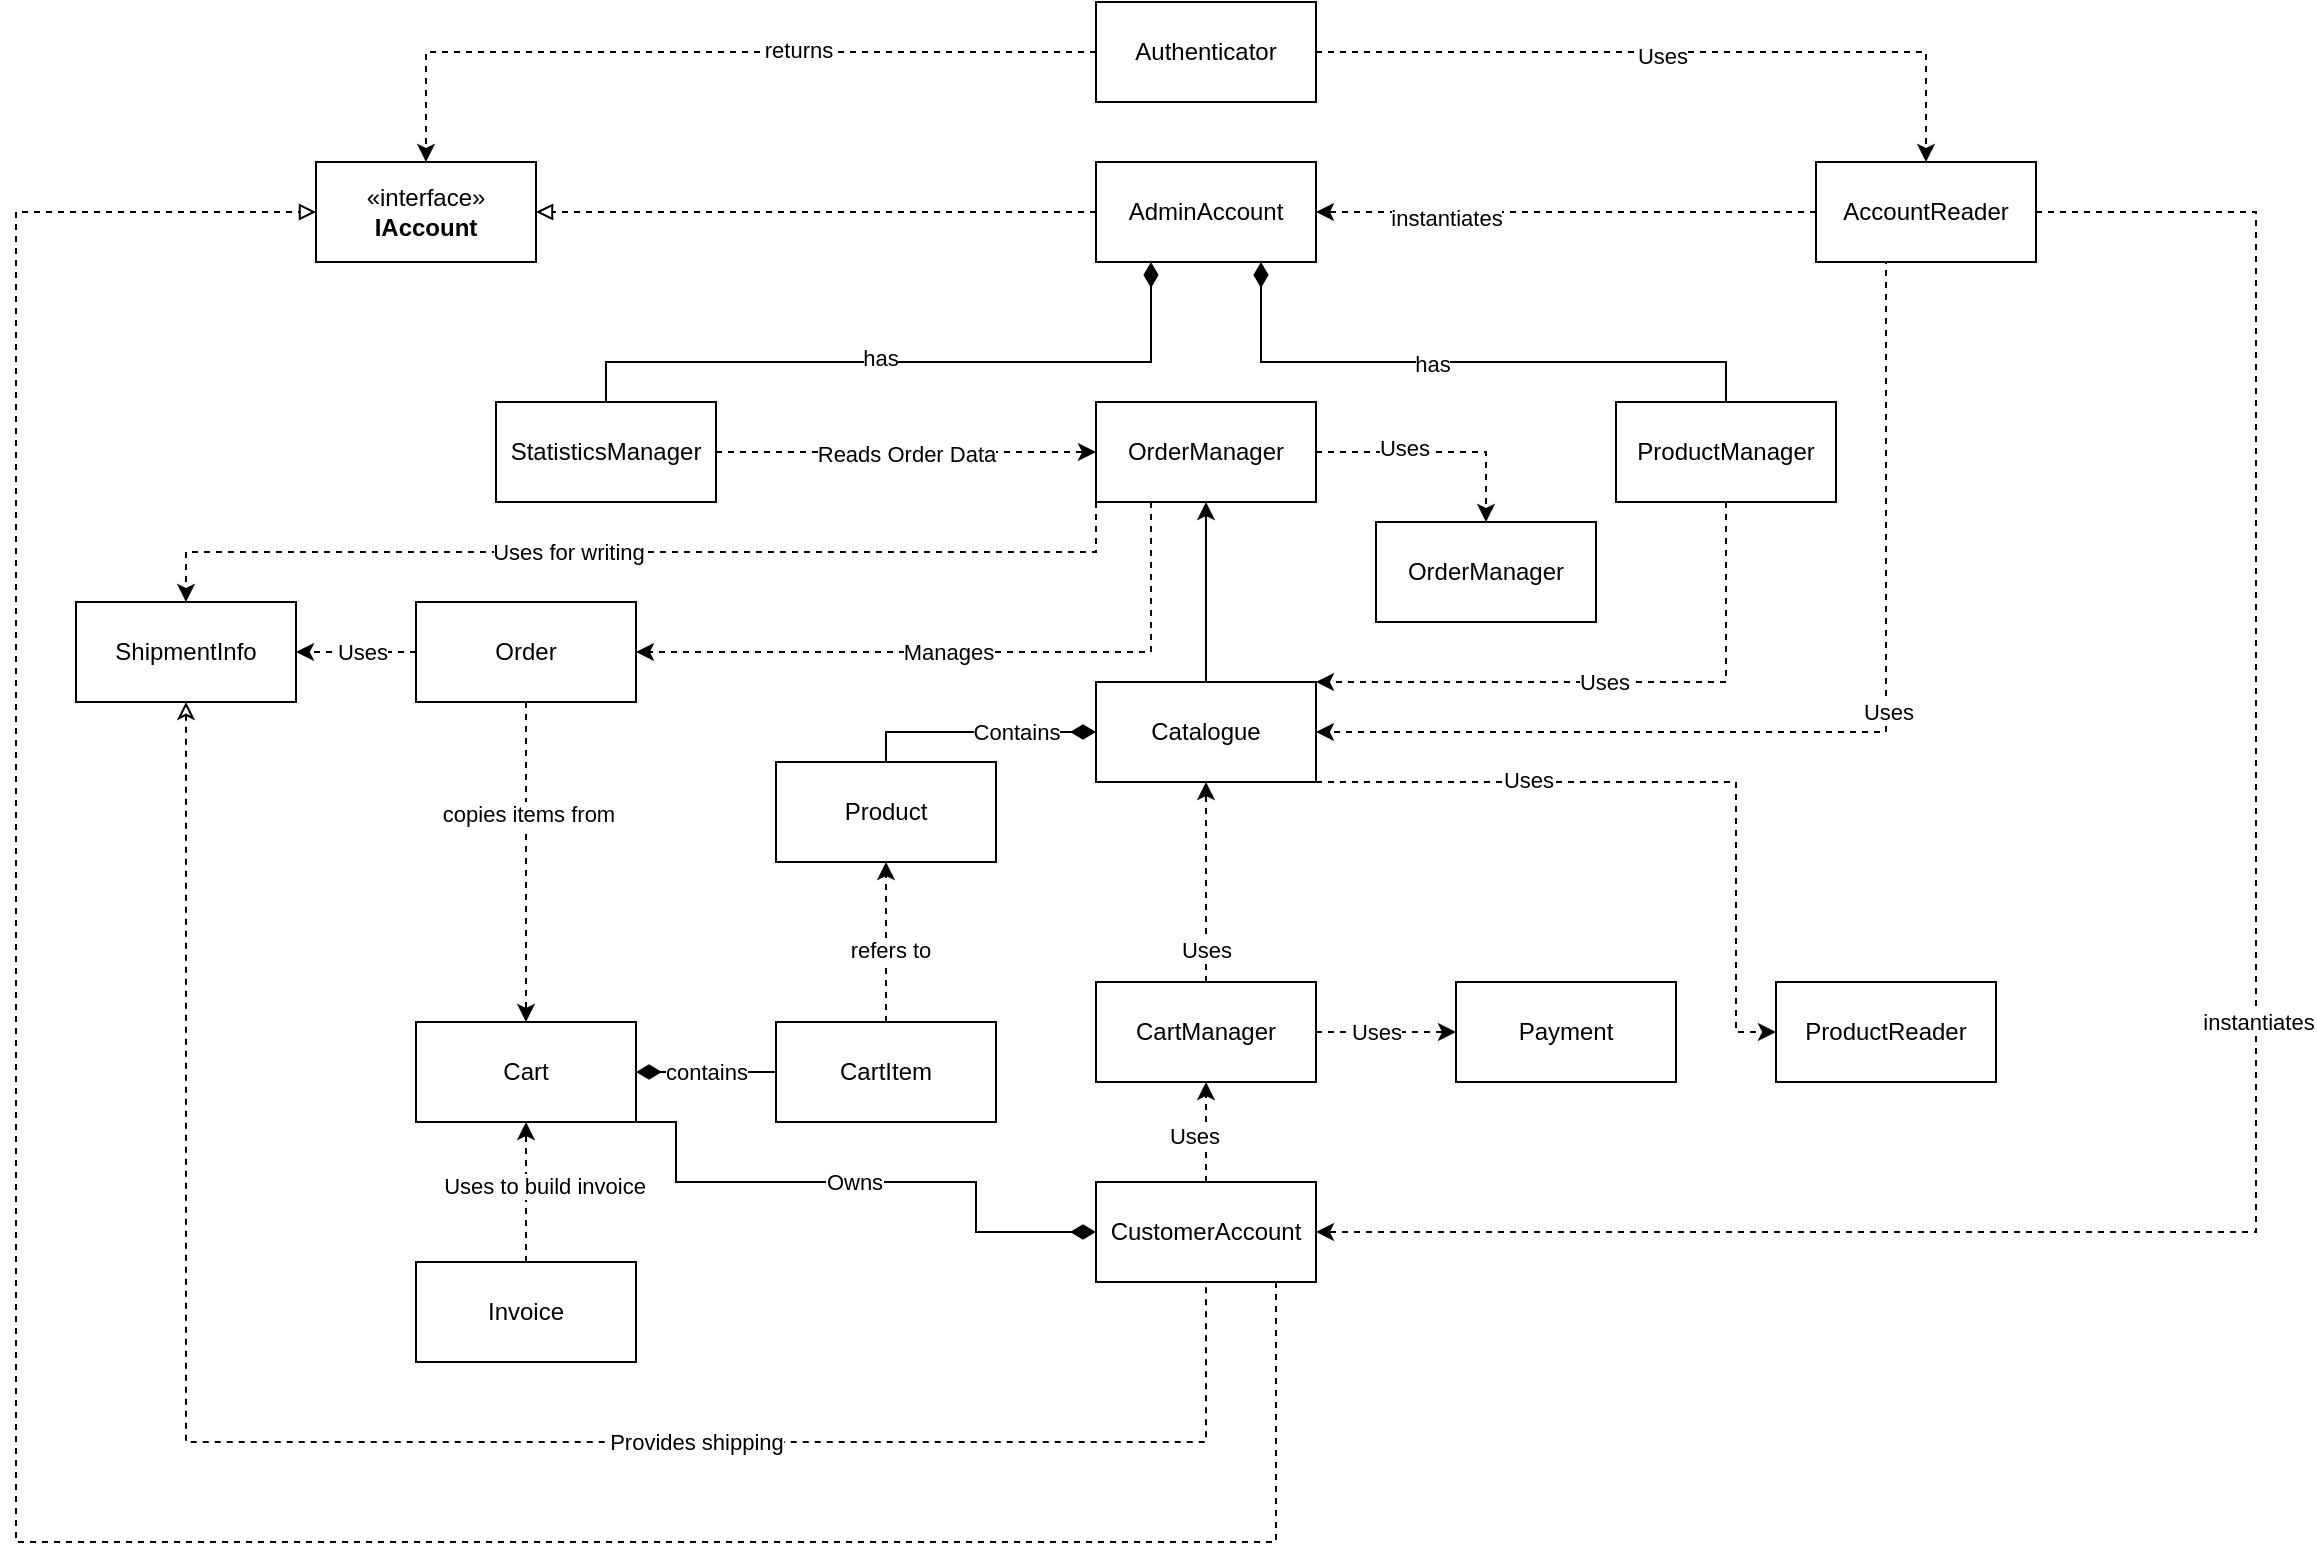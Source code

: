<mxfile version="27.1.4">
  <diagram name="Page-1" id="XoK1jJjTGzlrzbfamRMe">
    <mxGraphModel dx="1426" dy="811" grid="1" gridSize="10" guides="1" tooltips="1" connect="1" arrows="1" fold="1" page="1" pageScale="1" pageWidth="3300" pageHeight="4681" math="0" shadow="0">
      <root>
        <mxCell id="0" />
        <mxCell id="1" parent="0" />
        <mxCell id="LtSPVIWwQfMaKUlvjwQu-3" value="" style="edgeStyle=orthogonalEdgeStyle;rounded=0;orthogonalLoop=1;jettySize=auto;html=1;dashed=1;" parent="1" source="LtSPVIWwQfMaKUlvjwQu-1" target="LtSPVIWwQfMaKUlvjwQu-2" edge="1">
          <mxGeometry relative="1" as="geometry" />
        </mxCell>
        <mxCell id="LtSPVIWwQfMaKUlvjwQu-5" value="Uses" style="edgeLabel;html=1;align=center;verticalAlign=middle;resizable=0;points=[];" parent="LtSPVIWwQfMaKUlvjwQu-3" vertex="1" connectable="0">
          <mxGeometry x="-0.043" y="-2" relative="1" as="geometry">
            <mxPoint as="offset" />
          </mxGeometry>
        </mxCell>
        <mxCell id="LtSPVIWwQfMaKUlvjwQu-7" value="" style="edgeStyle=orthogonalEdgeStyle;rounded=0;orthogonalLoop=1;jettySize=auto;html=1;entryX=0.5;entryY=0;entryDx=0;entryDy=0;dashed=1;" parent="1" source="LtSPVIWwQfMaKUlvjwQu-1" target="LtSPVIWwQfMaKUlvjwQu-14" edge="1">
          <mxGeometry relative="1" as="geometry" />
        </mxCell>
        <mxCell id="LtSPVIWwQfMaKUlvjwQu-8" value="returns" style="edgeLabel;html=1;align=center;verticalAlign=middle;resizable=0;points=[];" parent="LtSPVIWwQfMaKUlvjwQu-7" vertex="1" connectable="0">
          <mxGeometry x="-0.235" y="-1" relative="1" as="geometry">
            <mxPoint as="offset" />
          </mxGeometry>
        </mxCell>
        <mxCell id="LtSPVIWwQfMaKUlvjwQu-1" value="Authenticator" style="html=1;whiteSpace=wrap;" parent="1" vertex="1">
          <mxGeometry x="830" y="280" width="110" height="50" as="geometry" />
        </mxCell>
        <mxCell id="LtSPVIWwQfMaKUlvjwQu-15" style="edgeStyle=orthogonalEdgeStyle;rounded=0;orthogonalLoop=1;jettySize=auto;html=1;exitX=1;exitY=0.5;exitDx=0;exitDy=0;dashed=1;entryX=1;entryY=0.5;entryDx=0;entryDy=0;" parent="1" source="LtSPVIWwQfMaKUlvjwQu-2" target="LtSPVIWwQfMaKUlvjwQu-12" edge="1">
          <mxGeometry relative="1" as="geometry">
            <Array as="points">
              <mxPoint x="1410" y="385" />
              <mxPoint x="1410" y="895" />
            </Array>
          </mxGeometry>
        </mxCell>
        <mxCell id="LtSPVIWwQfMaKUlvjwQu-16" value="instantiates" style="edgeLabel;html=1;align=center;verticalAlign=middle;resizable=0;points=[];" parent="LtSPVIWwQfMaKUlvjwQu-15" vertex="1" connectable="0">
          <mxGeometry x="-0.056" y="1" relative="1" as="geometry">
            <mxPoint as="offset" />
          </mxGeometry>
        </mxCell>
        <mxCell id="LtSPVIWwQfMaKUlvjwQu-17" style="edgeStyle=orthogonalEdgeStyle;rounded=0;orthogonalLoop=1;jettySize=auto;html=1;exitX=0;exitY=0.5;exitDx=0;exitDy=0;entryX=1;entryY=0.5;entryDx=0;entryDy=0;dashed=1;" parent="1" source="LtSPVIWwQfMaKUlvjwQu-2" target="LtSPVIWwQfMaKUlvjwQu-10" edge="1">
          <mxGeometry relative="1" as="geometry" />
        </mxCell>
        <mxCell id="LtSPVIWwQfMaKUlvjwQu-19" value="instantiates" style="edgeLabel;html=1;align=center;verticalAlign=middle;resizable=0;points=[];" parent="LtSPVIWwQfMaKUlvjwQu-17" vertex="1" connectable="0">
          <mxGeometry x="0.481" y="3" relative="1" as="geometry">
            <mxPoint as="offset" />
          </mxGeometry>
        </mxCell>
        <mxCell id="LtSPVIWwQfMaKUlvjwQu-20" style="edgeStyle=orthogonalEdgeStyle;rounded=0;orthogonalLoop=1;jettySize=auto;html=1;exitX=0.5;exitY=1;exitDx=0;exitDy=0;dashed=1;entryX=1;entryY=0.5;entryDx=0;entryDy=0;" parent="1" source="LtSPVIWwQfMaKUlvjwQu-2" target="LtSPVIWwQfMaKUlvjwQu-21" edge="1">
          <mxGeometry relative="1" as="geometry">
            <mxPoint x="1280" y="435" as="targetPoint" />
            <Array as="points">
              <mxPoint x="1225" y="410" />
              <mxPoint x="1225" y="645" />
            </Array>
          </mxGeometry>
        </mxCell>
        <mxCell id="LtSPVIWwQfMaKUlvjwQu-35" value="Uses" style="edgeLabel;html=1;align=center;verticalAlign=middle;resizable=0;points=[];" parent="LtSPVIWwQfMaKUlvjwQu-20" vertex="1" connectable="0">
          <mxGeometry x="-0.093" y="1" relative="1" as="geometry">
            <mxPoint as="offset" />
          </mxGeometry>
        </mxCell>
        <mxCell id="LtSPVIWwQfMaKUlvjwQu-2" value="AccountReader" style="html=1;whiteSpace=wrap;" parent="1" vertex="1">
          <mxGeometry x="1190" y="360" width="110" height="50" as="geometry" />
        </mxCell>
        <mxCell id="LtSPVIWwQfMaKUlvjwQu-11" value="" style="edgeStyle=orthogonalEdgeStyle;rounded=0;orthogonalLoop=1;jettySize=auto;html=1;endArrow=block;endFill=0;entryX=1;entryY=0.5;entryDx=0;entryDy=0;dashed=1;" parent="1" source="LtSPVIWwQfMaKUlvjwQu-10" target="LtSPVIWwQfMaKUlvjwQu-14" edge="1">
          <mxGeometry relative="1" as="geometry" />
        </mxCell>
        <mxCell id="LtSPVIWwQfMaKUlvjwQu-26" value="" style="edgeStyle=orthogonalEdgeStyle;rounded=0;orthogonalLoop=1;jettySize=auto;html=1;endArrow=diamondThin;endFill=1;entryX=0.25;entryY=1;entryDx=0;entryDy=0;endSize=10;" parent="1" source="LtSPVIWwQfMaKUlvjwQu-25" target="LtSPVIWwQfMaKUlvjwQu-10" edge="1">
          <mxGeometry relative="1" as="geometry">
            <Array as="points">
              <mxPoint x="655" y="460" />
              <mxPoint x="858" y="460" />
              <mxPoint x="858" y="410" />
            </Array>
          </mxGeometry>
        </mxCell>
        <mxCell id="LtSPVIWwQfMaKUlvjwQu-31" value="has" style="edgeLabel;html=1;align=center;verticalAlign=middle;resizable=0;points=[];" parent="LtSPVIWwQfMaKUlvjwQu-26" vertex="1" connectable="0">
          <mxGeometry x="-0.086" y="2" relative="1" as="geometry">
            <mxPoint as="offset" />
          </mxGeometry>
        </mxCell>
        <mxCell id="LtSPVIWwQfMaKUlvjwQu-10" value="AdminAccount" style="html=1;whiteSpace=wrap;" parent="1" vertex="1">
          <mxGeometry x="830" y="360" width="110" height="50" as="geometry" />
        </mxCell>
        <mxCell id="LtSPVIWwQfMaKUlvjwQu-29" style="edgeStyle=orthogonalEdgeStyle;rounded=0;orthogonalLoop=1;jettySize=auto;html=1;exitX=0.5;exitY=0;exitDx=0;exitDy=0;entryX=0.5;entryY=1;entryDx=0;entryDy=0;dashed=1;" parent="1" source="LtSPVIWwQfMaKUlvjwQu-12" target="LtSPVIWwQfMaKUlvjwQu-30" edge="1">
          <mxGeometry relative="1" as="geometry">
            <mxPoint x="1175.105" y="660" as="targetPoint" />
            <Array as="points">
              <mxPoint x="885" y="830" />
            </Array>
          </mxGeometry>
        </mxCell>
        <mxCell id="LtSPVIWwQfMaKUlvjwQu-33" value="Uses" style="edgeLabel;html=1;align=center;verticalAlign=middle;resizable=0;points=[];" parent="LtSPVIWwQfMaKUlvjwQu-29" vertex="1" connectable="0">
          <mxGeometry x="-0.057" y="3" relative="1" as="geometry">
            <mxPoint x="-3" as="offset" />
          </mxGeometry>
        </mxCell>
        <mxCell id="LtSPVIWwQfMaKUlvjwQu-54" style="edgeStyle=orthogonalEdgeStyle;rounded=0;orthogonalLoop=1;jettySize=auto;html=1;exitX=0;exitY=0.5;exitDx=0;exitDy=0;startArrow=diamondThin;startFill=1;endArrow=none;startSize=10;entryX=1;entryY=1;entryDx=0;entryDy=0;" parent="1" source="LtSPVIWwQfMaKUlvjwQu-12" target="LtSPVIWwQfMaKUlvjwQu-55" edge="1">
          <mxGeometry relative="1" as="geometry">
            <mxPoint x="570" y="880" as="targetPoint" />
            <Array as="points">
              <mxPoint x="770" y="895" />
              <mxPoint x="770" y="870" />
              <mxPoint x="620" y="870" />
              <mxPoint x="620" y="840" />
            </Array>
          </mxGeometry>
        </mxCell>
        <mxCell id="LtSPVIWwQfMaKUlvjwQu-70" value="Owns" style="edgeLabel;html=1;align=center;verticalAlign=middle;resizable=0;points=[];" parent="LtSPVIWwQfMaKUlvjwQu-54" vertex="1" connectable="0">
          <mxGeometry x="-0.161" y="1" relative="1" as="geometry">
            <mxPoint x="-27" y="-1" as="offset" />
          </mxGeometry>
        </mxCell>
        <mxCell id="LtSPVIWwQfMaKUlvjwQu-12" value="CustomerAccount" style="html=1;whiteSpace=wrap;" parent="1" vertex="1">
          <mxGeometry x="830" y="870" width="110" height="50" as="geometry" />
        </mxCell>
        <mxCell id="LtSPVIWwQfMaKUlvjwQu-14" value="«interface»&lt;br&gt;&lt;b&gt;IAccount&lt;/b&gt;" style="html=1;whiteSpace=wrap;" parent="1" vertex="1">
          <mxGeometry x="440" y="360" width="110" height="50" as="geometry" />
        </mxCell>
        <mxCell id="LtSPVIWwQfMaKUlvjwQu-36" style="edgeStyle=orthogonalEdgeStyle;rounded=0;orthogonalLoop=1;jettySize=auto;html=1;exitX=1;exitY=1;exitDx=0;exitDy=0;dashed=1;entryX=0;entryY=0.5;entryDx=0;entryDy=0;" parent="1" source="LtSPVIWwQfMaKUlvjwQu-21" target="LtSPVIWwQfMaKUlvjwQu-38" edge="1">
          <mxGeometry relative="1" as="geometry">
            <mxPoint x="1670" y="435" as="targetPoint" />
            <Array as="points">
              <mxPoint x="1150" y="670" />
              <mxPoint x="1150" y="795" />
            </Array>
          </mxGeometry>
        </mxCell>
        <mxCell id="LtSPVIWwQfMaKUlvjwQu-37" value="Uses" style="edgeLabel;html=1;align=center;verticalAlign=middle;resizable=0;points=[];" parent="LtSPVIWwQfMaKUlvjwQu-36" vertex="1" connectable="0">
          <mxGeometry x="-0.407" y="1" relative="1" as="geometry">
            <mxPoint as="offset" />
          </mxGeometry>
        </mxCell>
        <mxCell id="LtSPVIWwQfMaKUlvjwQu-41" value="" style="edgeStyle=orthogonalEdgeStyle;rounded=0;orthogonalLoop=1;jettySize=auto;html=1;startArrow=diamondThin;startFill=1;endSize=10;endArrow=none;startSize=10;exitX=0;exitY=0.5;exitDx=0;exitDy=0;entryX=0.5;entryY=0;entryDx=0;entryDy=0;" parent="1" source="LtSPVIWwQfMaKUlvjwQu-21" target="LtSPVIWwQfMaKUlvjwQu-40" edge="1">
          <mxGeometry relative="1" as="geometry">
            <Array as="points">
              <mxPoint x="725" y="645" />
            </Array>
          </mxGeometry>
        </mxCell>
        <mxCell id="LtSPVIWwQfMaKUlvjwQu-49" value="Contains" style="edgeLabel;html=1;align=center;verticalAlign=middle;resizable=0;points=[];" parent="LtSPVIWwQfMaKUlvjwQu-41" vertex="1" connectable="0">
          <mxGeometry x="0.001" y="-3" relative="1" as="geometry">
            <mxPoint x="20" y="3" as="offset" />
          </mxGeometry>
        </mxCell>
        <mxCell id="LtSPVIWwQfMaKUlvjwQu-46" style="edgeStyle=orthogonalEdgeStyle;rounded=0;orthogonalLoop=1;jettySize=auto;html=1;dashed=1;entryX=0;entryY=0.5;entryDx=0;entryDy=0;exitX=1;exitY=0.5;exitDx=0;exitDy=0;" parent="1" source="LtSPVIWwQfMaKUlvjwQu-30" target="LtSPVIWwQfMaKUlvjwQu-47" edge="1">
          <mxGeometry relative="1" as="geometry">
            <mxPoint x="1680" y="540" as="targetPoint" />
            <mxPoint x="1050" y="690" as="sourcePoint" />
            <Array as="points">
              <mxPoint x="970" y="795" />
              <mxPoint x="970" y="795" />
            </Array>
          </mxGeometry>
        </mxCell>
        <mxCell id="LtSPVIWwQfMaKUlvjwQu-63" value="Uses" style="edgeLabel;html=1;align=center;verticalAlign=middle;resizable=0;points=[];" parent="LtSPVIWwQfMaKUlvjwQu-46" vertex="1" connectable="0">
          <mxGeometry x="0.652" y="1" relative="1" as="geometry">
            <mxPoint x="-28" y="1" as="offset" />
          </mxGeometry>
        </mxCell>
        <mxCell id="LtSPVIWwQfMaKUlvjwQu-50" style="edgeStyle=orthogonalEdgeStyle;rounded=0;orthogonalLoop=1;jettySize=auto;html=1;exitX=0.5;exitY=0;exitDx=0;exitDy=0;entryX=0.5;entryY=1;entryDx=0;entryDy=0;" parent="1" source="LtSPVIWwQfMaKUlvjwQu-21" target="LtSPVIWwQfMaKUlvjwQu-52" edge="1">
          <mxGeometry relative="1" as="geometry">
            <mxPoint x="885.286" y="570" as="targetPoint" />
          </mxGeometry>
        </mxCell>
        <mxCell id="LtSPVIWwQfMaKUlvjwQu-21" value="Catalogue" style="html=1;whiteSpace=wrap;" parent="1" vertex="1">
          <mxGeometry x="830" y="620" width="110" height="50" as="geometry" />
        </mxCell>
        <mxCell id="LtSPVIWwQfMaKUlvjwQu-42" style="edgeStyle=orthogonalEdgeStyle;rounded=0;orthogonalLoop=1;jettySize=auto;html=1;exitX=0.5;exitY=1;exitDx=0;exitDy=0;entryX=1;entryY=0;entryDx=0;entryDy=0;dashed=1;" parent="1" source="LtSPVIWwQfMaKUlvjwQu-27" target="LtSPVIWwQfMaKUlvjwQu-21" edge="1">
          <mxGeometry relative="1" as="geometry">
            <Array as="points">
              <mxPoint x="1145" y="620" />
            </Array>
          </mxGeometry>
        </mxCell>
        <mxCell id="LtSPVIWwQfMaKUlvjwQu-43" value="Uses" style="edgeLabel;html=1;align=center;verticalAlign=middle;resizable=0;points=[];" parent="LtSPVIWwQfMaKUlvjwQu-42" vertex="1" connectable="0">
          <mxGeometry x="-0.224" y="2" relative="1" as="geometry">
            <mxPoint x="-37" y="-2" as="offset" />
          </mxGeometry>
        </mxCell>
        <mxCell id="LtSPVIWwQfMaKUlvjwQu-25" value="StatisticsManager" style="html=1;whiteSpace=wrap;" parent="1" vertex="1">
          <mxGeometry x="530" y="480" width="110" height="50" as="geometry" />
        </mxCell>
        <mxCell id="LtSPVIWwQfMaKUlvjwQu-51" style="edgeStyle=orthogonalEdgeStyle;rounded=0;orthogonalLoop=1;jettySize=auto;html=1;exitX=1;exitY=0.5;exitDx=0;exitDy=0;entryX=0;entryY=0.5;entryDx=0;entryDy=0;dashed=1;" parent="1" source="LtSPVIWwQfMaKUlvjwQu-25" target="LtSPVIWwQfMaKUlvjwQu-52" edge="1">
          <mxGeometry relative="1" as="geometry">
            <mxPoint x="940" y="495" as="targetPoint" />
            <Array as="points">
              <mxPoint x="790" y="505" />
              <mxPoint x="790" y="505" />
            </Array>
          </mxGeometry>
        </mxCell>
        <mxCell id="LtSPVIWwQfMaKUlvjwQu-53" value="Reads Order Data" style="edgeLabel;html=1;align=center;verticalAlign=middle;resizable=0;points=[];" parent="LtSPVIWwQfMaKUlvjwQu-51" vertex="1" connectable="0">
          <mxGeometry x="-0.006" y="-1" relative="1" as="geometry">
            <mxPoint as="offset" />
          </mxGeometry>
        </mxCell>
        <mxCell id="LtSPVIWwQfMaKUlvjwQu-27" value="ProductManager" style="html=1;whiteSpace=wrap;" parent="1" vertex="1">
          <mxGeometry x="1090" y="480" width="110" height="50" as="geometry" />
        </mxCell>
        <mxCell id="LtSPVIWwQfMaKUlvjwQu-28" style="edgeStyle=orthogonalEdgeStyle;rounded=0;orthogonalLoop=1;jettySize=auto;html=1;exitX=0.5;exitY=0;exitDx=0;exitDy=0;entryX=0.75;entryY=1;entryDx=0;entryDy=0;endArrow=diamondThin;endFill=1;startSize=10;endSize=10;" parent="1" source="LtSPVIWwQfMaKUlvjwQu-27" target="LtSPVIWwQfMaKUlvjwQu-10" edge="1">
          <mxGeometry relative="1" as="geometry">
            <Array as="points">
              <mxPoint x="1085" y="460" />
              <mxPoint x="913" y="460" />
              <mxPoint x="913" y="410" />
            </Array>
          </mxGeometry>
        </mxCell>
        <mxCell id="LtSPVIWwQfMaKUlvjwQu-32" value="has" style="edgeLabel;html=1;align=center;verticalAlign=middle;resizable=0;points=[];" parent="LtSPVIWwQfMaKUlvjwQu-28" vertex="1" connectable="0">
          <mxGeometry x="0.108" y="1" relative="1" as="geometry">
            <mxPoint as="offset" />
          </mxGeometry>
        </mxCell>
        <mxCell id="LtSPVIWwQfMaKUlvjwQu-44" style="edgeStyle=orthogonalEdgeStyle;rounded=0;orthogonalLoop=1;jettySize=auto;html=1;exitX=0.5;exitY=0;exitDx=0;exitDy=0;entryX=0.5;entryY=1;entryDx=0;entryDy=0;dashed=1;" parent="1" source="LtSPVIWwQfMaKUlvjwQu-30" target="LtSPVIWwQfMaKUlvjwQu-21" edge="1">
          <mxGeometry relative="1" as="geometry" />
        </mxCell>
        <mxCell id="LtSPVIWwQfMaKUlvjwQu-45" value="Uses" style="edgeLabel;html=1;align=center;verticalAlign=middle;resizable=0;points=[];" parent="LtSPVIWwQfMaKUlvjwQu-44" vertex="1" connectable="0">
          <mxGeometry x="-0.674" relative="1" as="geometry">
            <mxPoint as="offset" />
          </mxGeometry>
        </mxCell>
        <mxCell id="LtSPVIWwQfMaKUlvjwQu-30" value="CartManager" style="html=1;whiteSpace=wrap;" parent="1" vertex="1">
          <mxGeometry x="830" y="770" width="110" height="50" as="geometry" />
        </mxCell>
        <mxCell id="LtSPVIWwQfMaKUlvjwQu-38" value="ProductReader" style="html=1;whiteSpace=wrap;" parent="1" vertex="1">
          <mxGeometry x="1170" y="770" width="110" height="50" as="geometry" />
        </mxCell>
        <mxCell id="LtSPVIWwQfMaKUlvjwQu-40" value="Product" style="html=1;whiteSpace=wrap;" parent="1" vertex="1">
          <mxGeometry x="670" y="660" width="110" height="50" as="geometry" />
        </mxCell>
        <mxCell id="LtSPVIWwQfMaKUlvjwQu-47" value="Payment" style="html=1;whiteSpace=wrap;" parent="1" vertex="1">
          <mxGeometry x="1010" y="770" width="110" height="50" as="geometry" />
        </mxCell>
        <mxCell id="LtSPVIWwQfMaKUlvjwQu-48" value="" style="edgeStyle=orthogonalEdgeStyle;rounded=0;orthogonalLoop=1;jettySize=auto;html=1;endArrow=block;endFill=0;entryX=0;entryY=0.5;entryDx=0;entryDy=0;dashed=1;" parent="1" target="LtSPVIWwQfMaKUlvjwQu-14" edge="1">
          <mxGeometry relative="1" as="geometry">
            <mxPoint x="920" y="920" as="sourcePoint" />
            <mxPoint x="760" y="450" as="targetPoint" />
            <Array as="points">
              <mxPoint x="920" y="1050" />
              <mxPoint x="290" y="1050" />
              <mxPoint x="290" y="385" />
            </Array>
          </mxGeometry>
        </mxCell>
        <mxCell id="LtSPVIWwQfMaKUlvjwQu-64" style="edgeStyle=orthogonalEdgeStyle;rounded=0;orthogonalLoop=1;jettySize=auto;html=1;exitX=0.25;exitY=1;exitDx=0;exitDy=0;entryX=1;entryY=0.5;entryDx=0;entryDy=0;dashed=1;" parent="1" source="LtSPVIWwQfMaKUlvjwQu-52" target="LtSPVIWwQfMaKUlvjwQu-65" edge="1">
          <mxGeometry relative="1" as="geometry">
            <mxPoint x="620" y="570" as="targetPoint" />
            <Array as="points">
              <mxPoint x="858" y="605" />
            </Array>
          </mxGeometry>
        </mxCell>
        <mxCell id="LtSPVIWwQfMaKUlvjwQu-66" value="Manages" style="edgeLabel;html=1;align=center;verticalAlign=middle;resizable=0;points=[];" parent="LtSPVIWwQfMaKUlvjwQu-64" vertex="1" connectable="0">
          <mxGeometry x="0.053" y="-3" relative="1" as="geometry">
            <mxPoint x="-2" y="3" as="offset" />
          </mxGeometry>
        </mxCell>
        <mxCell id="LtSPVIWwQfMaKUlvjwQu-73" style="edgeStyle=orthogonalEdgeStyle;rounded=0;orthogonalLoop=1;jettySize=auto;html=1;exitX=0;exitY=1;exitDx=0;exitDy=0;dashed=1;" parent="1" source="LtSPVIWwQfMaKUlvjwQu-52" target="LtSPVIWwQfMaKUlvjwQu-71" edge="1">
          <mxGeometry relative="1" as="geometry" />
        </mxCell>
        <mxCell id="LtSPVIWwQfMaKUlvjwQu-75" value="Uses for writing" style="edgeLabel;html=1;align=center;verticalAlign=middle;resizable=0;points=[];" parent="LtSPVIWwQfMaKUlvjwQu-73" vertex="1" connectable="0">
          <mxGeometry x="0.144" relative="1" as="geometry">
            <mxPoint as="offset" />
          </mxGeometry>
        </mxCell>
        <mxCell id="luP0aieuDg7XFQIJE9ro-1" style="edgeStyle=orthogonalEdgeStyle;rounded=0;orthogonalLoop=1;jettySize=auto;html=1;exitX=1;exitY=0.5;exitDx=0;exitDy=0;entryX=0.5;entryY=0;entryDx=0;entryDy=0;dashed=1;" edge="1" parent="1" source="LtSPVIWwQfMaKUlvjwQu-52" target="luP0aieuDg7XFQIJE9ro-2">
          <mxGeometry relative="1" as="geometry">
            <mxPoint x="1010" y="540" as="targetPoint" />
          </mxGeometry>
        </mxCell>
        <mxCell id="luP0aieuDg7XFQIJE9ro-3" value="Uses" style="edgeLabel;html=1;align=center;verticalAlign=middle;resizable=0;points=[];" vertex="1" connectable="0" parent="luP0aieuDg7XFQIJE9ro-1">
          <mxGeometry x="-0.267" y="2" relative="1" as="geometry">
            <mxPoint as="offset" />
          </mxGeometry>
        </mxCell>
        <mxCell id="LtSPVIWwQfMaKUlvjwQu-52" value="OrderManager" style="html=1;whiteSpace=wrap;" parent="1" vertex="1">
          <mxGeometry x="830" y="480" width="110" height="50" as="geometry" />
        </mxCell>
        <mxCell id="LtSPVIWwQfMaKUlvjwQu-58" style="edgeStyle=orthogonalEdgeStyle;rounded=0;orthogonalLoop=1;jettySize=auto;html=1;exitX=1;exitY=0.5;exitDx=0;exitDy=0;entryX=0;entryY=0.5;entryDx=0;entryDy=0;startArrow=diamondThin;startFill=1;endArrow=none;startSize=10;" parent="1" source="LtSPVIWwQfMaKUlvjwQu-55" target="LtSPVIWwQfMaKUlvjwQu-59" edge="1">
          <mxGeometry relative="1" as="geometry">
            <mxPoint x="715.304" y="820" as="targetPoint" />
          </mxGeometry>
        </mxCell>
        <mxCell id="LtSPVIWwQfMaKUlvjwQu-62" value="contains" style="edgeLabel;html=1;align=center;verticalAlign=middle;resizable=0;points=[];" parent="LtSPVIWwQfMaKUlvjwQu-58" vertex="1" connectable="0">
          <mxGeometry x="0.221" relative="1" as="geometry">
            <mxPoint x="-8" as="offset" />
          </mxGeometry>
        </mxCell>
        <mxCell id="LtSPVIWwQfMaKUlvjwQu-55" value="Cart" style="html=1;whiteSpace=wrap;" parent="1" vertex="1">
          <mxGeometry x="490" y="790" width="110" height="50" as="geometry" />
        </mxCell>
        <mxCell id="LtSPVIWwQfMaKUlvjwQu-57" style="edgeStyle=orthogonalEdgeStyle;rounded=0;orthogonalLoop=1;jettySize=auto;html=1;exitX=0.5;exitY=0;exitDx=0;exitDy=0;entryX=0.5;entryY=1;entryDx=0;entryDy=0;dashed=1;" parent="1" source="LtSPVIWwQfMaKUlvjwQu-56" target="LtSPVIWwQfMaKUlvjwQu-55" edge="1">
          <mxGeometry relative="1" as="geometry" />
        </mxCell>
        <mxCell id="LtSPVIWwQfMaKUlvjwQu-67" value="Uses to build invoice" style="edgeLabel;html=1;align=center;verticalAlign=middle;resizable=0;points=[];" parent="LtSPVIWwQfMaKUlvjwQu-57" vertex="1" connectable="0">
          <mxGeometry x="0.017" y="3" relative="1" as="geometry">
            <mxPoint x="12" y="-3" as="offset" />
          </mxGeometry>
        </mxCell>
        <mxCell id="LtSPVIWwQfMaKUlvjwQu-56" value="Invoice" style="html=1;whiteSpace=wrap;" parent="1" vertex="1">
          <mxGeometry x="490" y="910" width="110" height="50" as="geometry" />
        </mxCell>
        <mxCell id="LtSPVIWwQfMaKUlvjwQu-60" style="edgeStyle=orthogonalEdgeStyle;rounded=0;orthogonalLoop=1;jettySize=auto;html=1;exitX=0.5;exitY=0;exitDx=0;exitDy=0;entryX=0.5;entryY=1;entryDx=0;entryDy=0;dashed=1;" parent="1" source="LtSPVIWwQfMaKUlvjwQu-59" target="LtSPVIWwQfMaKUlvjwQu-40" edge="1">
          <mxGeometry relative="1" as="geometry" />
        </mxCell>
        <mxCell id="LtSPVIWwQfMaKUlvjwQu-61" value="refers to" style="edgeLabel;html=1;align=center;verticalAlign=middle;resizable=0;points=[];" parent="LtSPVIWwQfMaKUlvjwQu-60" vertex="1" connectable="0">
          <mxGeometry x="-0.099" y="-2" relative="1" as="geometry">
            <mxPoint as="offset" />
          </mxGeometry>
        </mxCell>
        <mxCell id="LtSPVIWwQfMaKUlvjwQu-59" value="CartItem" style="html=1;whiteSpace=wrap;" parent="1" vertex="1">
          <mxGeometry x="670" y="790" width="110" height="50" as="geometry" />
        </mxCell>
        <mxCell id="LtSPVIWwQfMaKUlvjwQu-68" style="edgeStyle=orthogonalEdgeStyle;rounded=0;orthogonalLoop=1;jettySize=auto;html=1;exitX=0.5;exitY=1;exitDx=0;exitDy=0;entryX=0.5;entryY=0;entryDx=0;entryDy=0;dashed=1;" parent="1" source="LtSPVIWwQfMaKUlvjwQu-65" target="LtSPVIWwQfMaKUlvjwQu-55" edge="1">
          <mxGeometry relative="1" as="geometry" />
        </mxCell>
        <mxCell id="LtSPVIWwQfMaKUlvjwQu-69" value="copies items from" style="edgeLabel;html=1;align=center;verticalAlign=middle;resizable=0;points=[];" parent="LtSPVIWwQfMaKUlvjwQu-68" vertex="1" connectable="0">
          <mxGeometry x="-0.301" y="1" relative="1" as="geometry">
            <mxPoint as="offset" />
          </mxGeometry>
        </mxCell>
        <mxCell id="LtSPVIWwQfMaKUlvjwQu-65" value="Order" style="html=1;whiteSpace=wrap;" parent="1" vertex="1">
          <mxGeometry x="490" y="580" width="110" height="50" as="geometry" />
        </mxCell>
        <mxCell id="LtSPVIWwQfMaKUlvjwQu-72" style="edgeStyle=orthogonalEdgeStyle;rounded=0;orthogonalLoop=1;jettySize=auto;html=1;exitX=0;exitY=0.5;exitDx=0;exitDy=0;entryX=1;entryY=0.5;entryDx=0;entryDy=0;dashed=1;" parent="1" source="LtSPVIWwQfMaKUlvjwQu-65" target="LtSPVIWwQfMaKUlvjwQu-71" edge="1">
          <mxGeometry relative="1" as="geometry" />
        </mxCell>
        <mxCell id="LtSPVIWwQfMaKUlvjwQu-74" value="Uses" style="edgeLabel;html=1;align=center;verticalAlign=middle;resizable=0;points=[];" parent="LtSPVIWwQfMaKUlvjwQu-72" vertex="1" connectable="0">
          <mxGeometry x="-0.084" relative="1" as="geometry">
            <mxPoint as="offset" />
          </mxGeometry>
        </mxCell>
        <mxCell id="LtSPVIWwQfMaKUlvjwQu-76" style="edgeStyle=orthogonalEdgeStyle;rounded=0;orthogonalLoop=1;jettySize=auto;html=1;exitX=0.5;exitY=1;exitDx=0;exitDy=0;entryX=0.5;entryY=1;entryDx=0;entryDy=0;startArrow=classic;startFill=0;endArrow=none;dashed=1;" parent="1" source="LtSPVIWwQfMaKUlvjwQu-71" target="LtSPVIWwQfMaKUlvjwQu-12" edge="1">
          <mxGeometry relative="1" as="geometry">
            <Array as="points">
              <mxPoint x="375" y="1000" />
              <mxPoint x="885" y="1000" />
            </Array>
          </mxGeometry>
        </mxCell>
        <mxCell id="LtSPVIWwQfMaKUlvjwQu-77" value="Provides shipping" style="edgeLabel;html=1;align=center;verticalAlign=middle;resizable=0;points=[];" parent="LtSPVIWwQfMaKUlvjwQu-76" vertex="1" connectable="0">
          <mxGeometry x="0.302" relative="1" as="geometry">
            <mxPoint as="offset" />
          </mxGeometry>
        </mxCell>
        <mxCell id="LtSPVIWwQfMaKUlvjwQu-71" value="ShipmentInfo" style="html=1;whiteSpace=wrap;" parent="1" vertex="1">
          <mxGeometry x="320" y="580" width="110" height="50" as="geometry" />
        </mxCell>
        <mxCell id="luP0aieuDg7XFQIJE9ro-2" value="OrderManager" style="html=1;whiteSpace=wrap;" vertex="1" parent="1">
          <mxGeometry x="970" y="540" width="110" height="50" as="geometry" />
        </mxCell>
      </root>
    </mxGraphModel>
  </diagram>
</mxfile>
